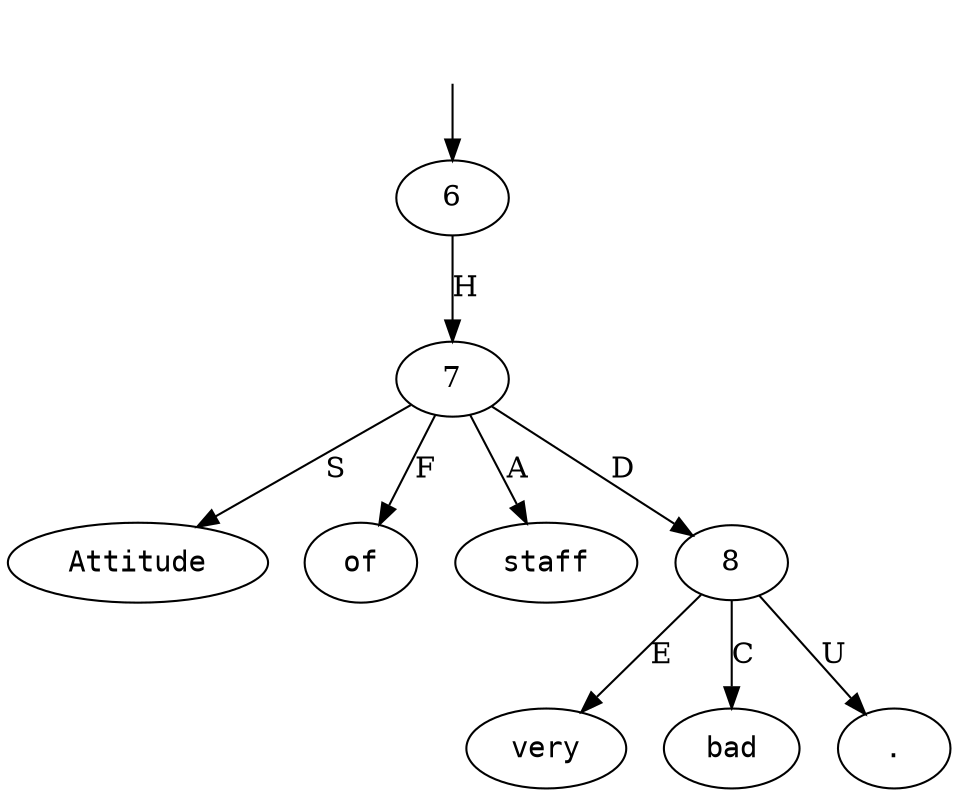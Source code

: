 digraph "079007-0003" {
  top [ style=invis ];
  top -> 6;
  0 [ shape=oval, label=<<table align="center" border="0" cellspacing="0"><tr><td colspan="2"><font face="Courier">Attitude</font></td></tr></table>> ];
  1 [ shape=oval, label=<<table align="center" border="0" cellspacing="0"><tr><td colspan="2"><font face="Courier">of</font></td></tr></table>> ];
  2 [ shape=oval, label=<<table align="center" border="0" cellspacing="0"><tr><td colspan="2"><font face="Courier">staff</font></td></tr></table>> ];
  3 [ shape=oval, label=<<table align="center" border="0" cellspacing="0"><tr><td colspan="2"><font face="Courier">very</font></td></tr></table>> ];
  4 [ shape=oval, label=<<table align="center" border="0" cellspacing="0"><tr><td colspan="2"><font face="Courier">bad</font></td></tr></table>> ];
  5 [ shape=oval, label=<<table align="center" border="0" cellspacing="0"><tr><td colspan="2"><font face="Courier">.</font></td></tr></table>> ];
  6 -> 7 [ label="H" ];
  7 -> 2 [ label="A" ];
  7 -> 8 [ label="D" ];
  7 -> 1 [ label="F" ];
  7 -> 0 [ label="S" ];
  8 -> 4 [ label="C" ];
  8 -> 5 [ label="U" ];
  8 -> 3 [ label="E" ];
}

